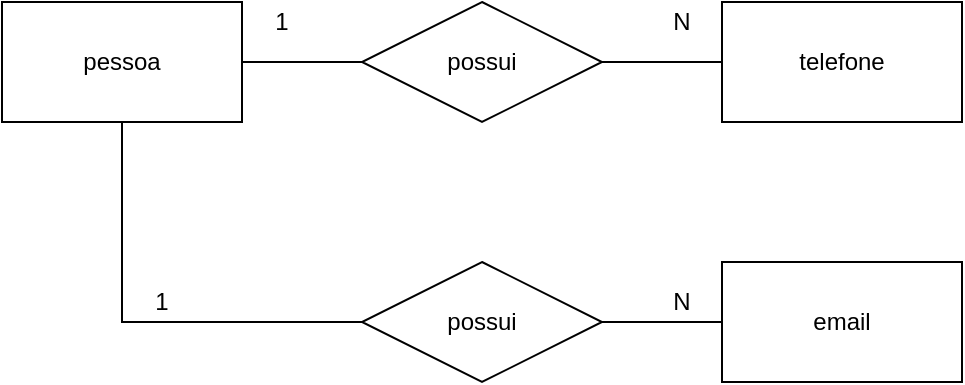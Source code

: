 <mxfile version="14.9.3" type="device"><diagram id="bry1kQxwjzT9sfR-L8-7" name="MER"><mxGraphModel dx="1038" dy="521" grid="1" gridSize="10" guides="1" tooltips="1" connect="1" arrows="1" fold="1" page="1" pageScale="1" pageWidth="827" pageHeight="1169" math="0" shadow="0"><root><mxCell id="0"/><mxCell id="1" parent="0"/><mxCell id="oPhMi0JdxKVLeFhGGJkt-9" style="edgeStyle=orthogonalEdgeStyle;rounded=0;orthogonalLoop=1;jettySize=auto;html=1;exitX=1;exitY=0.5;exitDx=0;exitDy=0;entryX=0;entryY=0.5;entryDx=0;entryDy=0;endArrow=none;endFill=0;" edge="1" parent="1" source="oPhMi0JdxKVLeFhGGJkt-1" target="oPhMi0JdxKVLeFhGGJkt-7"><mxGeometry relative="1" as="geometry"/></mxCell><mxCell id="oPhMi0JdxKVLeFhGGJkt-14" style="edgeStyle=orthogonalEdgeStyle;rounded=0;orthogonalLoop=1;jettySize=auto;html=1;entryX=0;entryY=0.5;entryDx=0;entryDy=0;endArrow=none;endFill=0;" edge="1" parent="1" source="oPhMi0JdxKVLeFhGGJkt-1" target="oPhMi0JdxKVLeFhGGJkt-10"><mxGeometry relative="1" as="geometry"><Array as="points"><mxPoint x="150" y="270"/></Array></mxGeometry></mxCell><mxCell id="oPhMi0JdxKVLeFhGGJkt-1" value="pessoa" style="rounded=0;whiteSpace=wrap;html=1;" vertex="1" parent="1"><mxGeometry x="90" y="110" width="120" height="60" as="geometry"/></mxCell><mxCell id="oPhMi0JdxKVLeFhGGJkt-2" value="telefone" style="rounded=0;whiteSpace=wrap;html=1;" vertex="1" parent="1"><mxGeometry x="450" y="110" width="120" height="60" as="geometry"/></mxCell><mxCell id="oPhMi0JdxKVLeFhGGJkt-3" value="email" style="rounded=0;whiteSpace=wrap;html=1;" vertex="1" parent="1"><mxGeometry x="450" y="240" width="120" height="60" as="geometry"/></mxCell><mxCell id="oPhMi0JdxKVLeFhGGJkt-8" style="edgeStyle=orthogonalEdgeStyle;rounded=0;orthogonalLoop=1;jettySize=auto;html=1;exitX=1;exitY=0.5;exitDx=0;exitDy=0;entryX=0;entryY=0.5;entryDx=0;entryDy=0;endArrow=none;endFill=0;" edge="1" parent="1" source="oPhMi0JdxKVLeFhGGJkt-7" target="oPhMi0JdxKVLeFhGGJkt-2"><mxGeometry relative="1" as="geometry"/></mxCell><mxCell id="oPhMi0JdxKVLeFhGGJkt-7" value="possui" style="shape=rhombus;perimeter=rhombusPerimeter;whiteSpace=wrap;html=1;align=center;" vertex="1" parent="1"><mxGeometry x="270" y="110" width="120" height="60" as="geometry"/></mxCell><mxCell id="oPhMi0JdxKVLeFhGGJkt-12" style="edgeStyle=orthogonalEdgeStyle;rounded=0;orthogonalLoop=1;jettySize=auto;html=1;entryX=0;entryY=0.5;entryDx=0;entryDy=0;endArrow=none;endFill=0;" edge="1" parent="1" source="oPhMi0JdxKVLeFhGGJkt-10" target="oPhMi0JdxKVLeFhGGJkt-3"><mxGeometry relative="1" as="geometry"/></mxCell><mxCell id="oPhMi0JdxKVLeFhGGJkt-10" value="possui" style="shape=rhombus;perimeter=rhombusPerimeter;whiteSpace=wrap;html=1;align=center;" vertex="1" parent="1"><mxGeometry x="270" y="240" width="120" height="60" as="geometry"/></mxCell><mxCell id="oPhMi0JdxKVLeFhGGJkt-16" value="1" style="text;html=1;strokeColor=none;fillColor=none;align=center;verticalAlign=middle;whiteSpace=wrap;rounded=0;" vertex="1" parent="1"><mxGeometry x="210" y="110" width="40" height="20" as="geometry"/></mxCell><mxCell id="oPhMi0JdxKVLeFhGGJkt-18" value="N" style="text;html=1;strokeColor=none;fillColor=none;align=center;verticalAlign=middle;whiteSpace=wrap;rounded=0;" vertex="1" parent="1"><mxGeometry x="410" y="110" width="40" height="20" as="geometry"/></mxCell><mxCell id="oPhMi0JdxKVLeFhGGJkt-19" value="1" style="text;html=1;strokeColor=none;fillColor=none;align=center;verticalAlign=middle;whiteSpace=wrap;rounded=0;" vertex="1" parent="1"><mxGeometry x="150" y="250" width="40" height="20" as="geometry"/></mxCell><mxCell id="oPhMi0JdxKVLeFhGGJkt-20" value="N" style="text;html=1;strokeColor=none;fillColor=none;align=center;verticalAlign=middle;whiteSpace=wrap;rounded=0;" vertex="1" parent="1"><mxGeometry x="410" y="250" width="40" height="20" as="geometry"/></mxCell></root></mxGraphModel></diagram></mxfile>